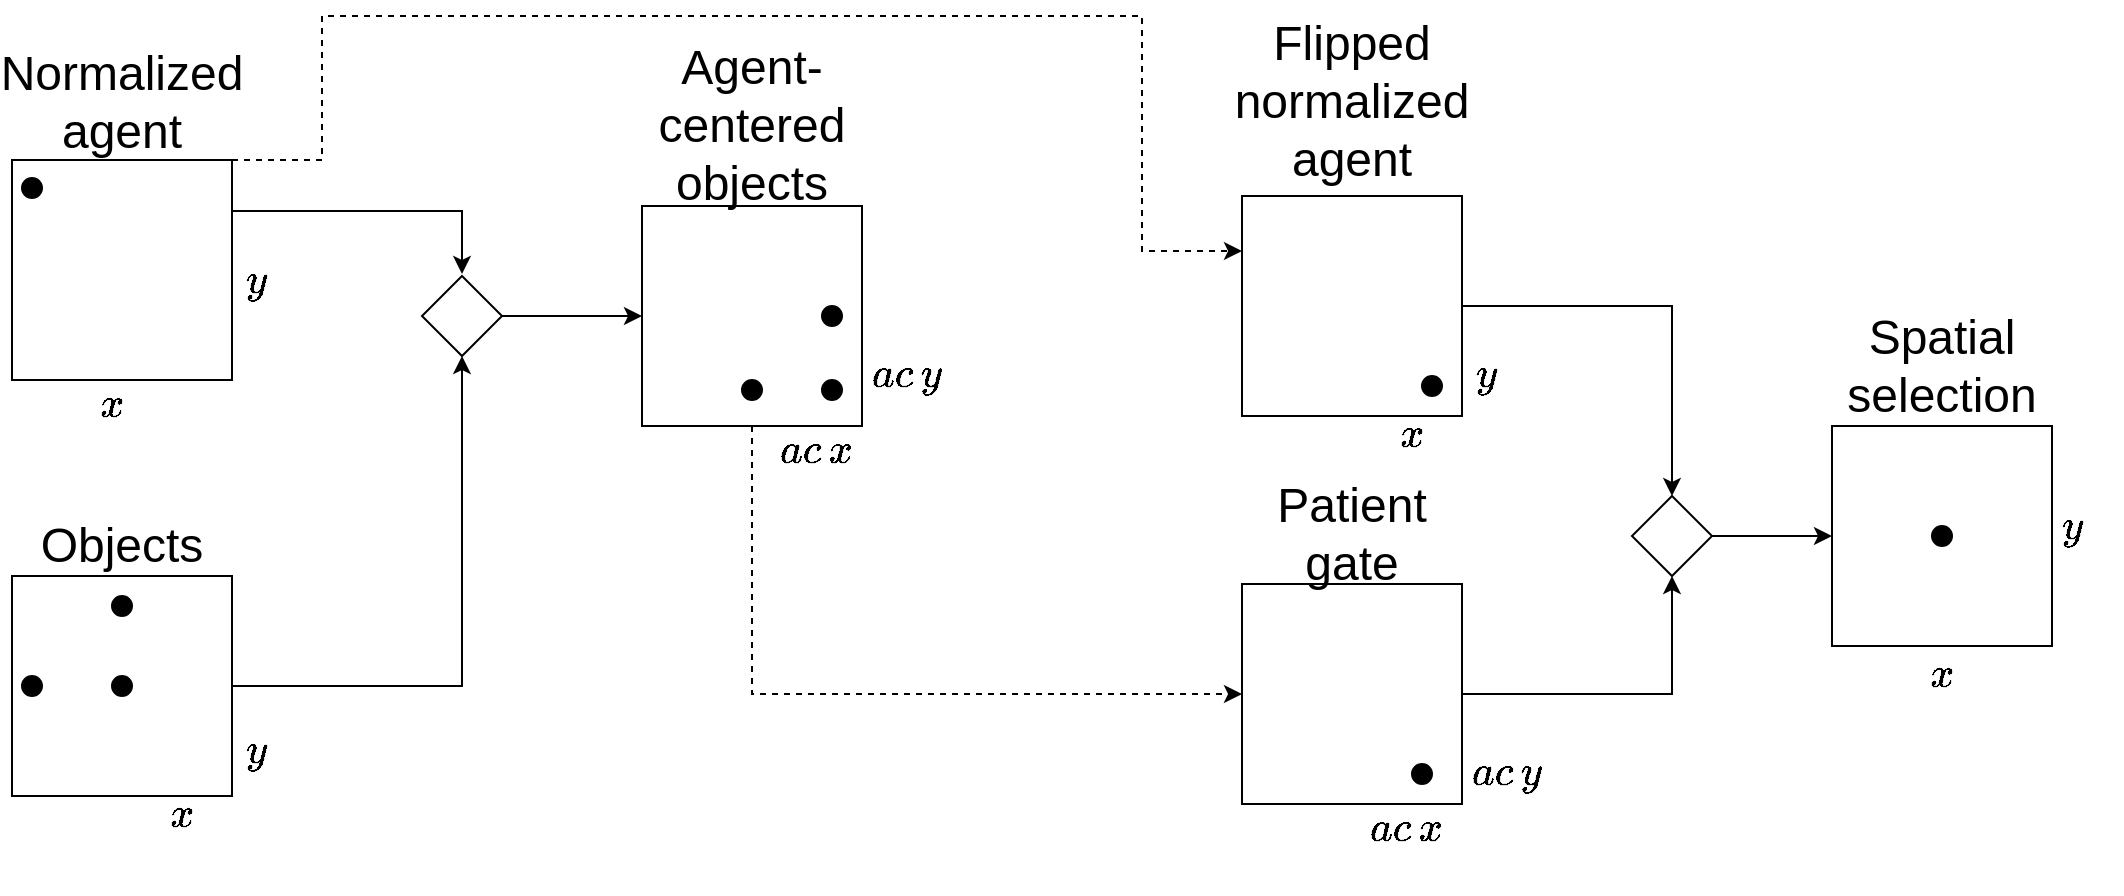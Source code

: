<mxfile version="16.5.3" type="device"><diagram id="SdBRX6kgoredKczrD8UL" name="Page-1"><mxGraphModel dx="1497" dy="804" grid="1" gridSize="10" guides="1" tooltips="1" connect="1" arrows="1" fold="1" page="1" pageScale="1" pageWidth="1169" pageHeight="1654" math="1" shadow="0"><root><mxCell id="0"/><mxCell id="1" parent="0"/><mxCell id="Irz462qPPleDsq51WkTs-5" value="&lt;font style=&quot;font-size: 24px&quot;&gt;Normalized agent&lt;br&gt;&lt;/font&gt;" style="text;html=1;strokeColor=none;fillColor=none;align=center;verticalAlign=middle;whiteSpace=wrap;rounded=0;" vertex="1" parent="1"><mxGeometry x="60" y="38" width="60" height="30" as="geometry"/></mxCell><mxCell id="Irz462qPPleDsq51WkTs-8" value="Objects" style="text;html=1;strokeColor=none;fillColor=none;align=center;verticalAlign=middle;whiteSpace=wrap;rounded=0;fontSize=24;" vertex="1" parent="1"><mxGeometry x="60" y="260" width="60" height="30" as="geometry"/></mxCell><mxCell id="Irz462qPPleDsq51WkTs-19" style="edgeStyle=orthogonalEdgeStyle;rounded=0;orthogonalLoop=1;jettySize=auto;html=1;exitX=1;exitY=0.25;exitDx=0;exitDy=0;entryX=0.5;entryY=0;entryDx=0;entryDy=0;fontSize=24;" edge="1" parent="1"><mxGeometry relative="1" as="geometry"><mxPoint x="145" y="107.5" as="sourcePoint"/><mxPoint x="260" y="139" as="targetPoint"/><Array as="points"><mxPoint x="260" y="107"/></Array></mxGeometry></mxCell><mxCell id="Irz462qPPleDsq51WkTs-74" style="edgeStyle=orthogonalEdgeStyle;rounded=0;orthogonalLoop=1;jettySize=auto;html=1;exitX=1;exitY=0;exitDx=0;exitDy=0;entryX=1;entryY=0.75;entryDx=0;entryDy=0;dashed=1;fontSize=18;" edge="1" parent="1" source="Irz462qPPleDsq51WkTs-9" target="Irz462qPPleDsq51WkTs-12"><mxGeometry relative="1" as="geometry"><Array as="points"><mxPoint x="190" y="82"/><mxPoint x="190" y="10"/><mxPoint x="600" y="10"/><mxPoint x="600" y="127"/></Array></mxGeometry></mxCell><mxCell id="Irz462qPPleDsq51WkTs-9" value="" style="whiteSpace=wrap;html=1;aspect=fixed;fontSize=24;" vertex="1" parent="1"><mxGeometry x="35" y="82" width="110" height="110" as="geometry"/></mxCell><mxCell id="Irz462qPPleDsq51WkTs-20" style="edgeStyle=orthogonalEdgeStyle;rounded=0;orthogonalLoop=1;jettySize=auto;html=1;exitX=1;exitY=0.5;exitDx=0;exitDy=0;entryX=0.5;entryY=1;entryDx=0;entryDy=0;fontSize=24;" edge="1" parent="1" source="Irz462qPPleDsq51WkTs-10" target="Irz462qPPleDsq51WkTs-18"><mxGeometry relative="1" as="geometry"/></mxCell><mxCell id="Irz462qPPleDsq51WkTs-10" value="" style="whiteSpace=wrap;html=1;aspect=fixed;fontSize=24;" vertex="1" parent="1"><mxGeometry x="35" y="290" width="110" height="110" as="geometry"/></mxCell><mxCell id="Irz462qPPleDsq51WkTs-11" value="" style="ellipse;whiteSpace=wrap;html=1;aspect=fixed;fontSize=24;fillColor=#000000;" vertex="1" parent="1"><mxGeometry x="40" y="91" width="10" height="10" as="geometry"/></mxCell><mxCell id="Irz462qPPleDsq51WkTs-15" value="" style="ellipse;whiteSpace=wrap;html=1;aspect=fixed;fontSize=24;fillColor=#000000;" vertex="1" parent="1"><mxGeometry x="85" y="340" width="10" height="10" as="geometry"/></mxCell><mxCell id="Irz462qPPleDsq51WkTs-59" style="edgeStyle=orthogonalEdgeStyle;rounded=0;orthogonalLoop=1;jettySize=auto;html=1;exitX=0.5;exitY=1;exitDx=0;exitDy=0;entryX=0;entryY=0.5;entryDx=0;entryDy=0;fontSize=24;dashed=1;" edge="1" parent="1" source="Irz462qPPleDsq51WkTs-16" target="Irz462qPPleDsq51WkTs-55"><mxGeometry relative="1" as="geometry"/></mxCell><mxCell id="Irz462qPPleDsq51WkTs-16" value="" style="whiteSpace=wrap;html=1;aspect=fixed;fontSize=24;" vertex="1" parent="1"><mxGeometry x="350" y="105" width="110" height="110" as="geometry"/></mxCell><mxCell id="Irz462qPPleDsq51WkTs-17" value="&lt;font style=&quot;font-size: 24px&quot;&gt;Agent-centered objects&lt;br&gt;&lt;/font&gt;" style="text;html=1;strokeColor=none;fillColor=none;align=center;verticalAlign=middle;whiteSpace=wrap;rounded=0;" vertex="1" parent="1"><mxGeometry x="375" y="50" width="60" height="30" as="geometry"/></mxCell><mxCell id="Irz462qPPleDsq51WkTs-21" style="edgeStyle=orthogonalEdgeStyle;rounded=0;orthogonalLoop=1;jettySize=auto;html=1;exitX=1;exitY=0.5;exitDx=0;exitDy=0;entryX=0;entryY=0.5;entryDx=0;entryDy=0;fontSize=24;" edge="1" parent="1" source="Irz462qPPleDsq51WkTs-18" target="Irz462qPPleDsq51WkTs-16"><mxGeometry relative="1" as="geometry"/></mxCell><mxCell id="Irz462qPPleDsq51WkTs-18" value="" style="rhombus;whiteSpace=wrap;html=1;fontSize=24;fillColor=default;" vertex="1" parent="1"><mxGeometry x="240" y="140" width="40" height="40" as="geometry"/></mxCell><mxCell id="Irz462qPPleDsq51WkTs-22" value="" style="ellipse;whiteSpace=wrap;html=1;aspect=fixed;fontSize=24;fillColor=#000000;" vertex="1" parent="1"><mxGeometry x="440" y="155" width="10" height="10" as="geometry"/></mxCell><mxCell id="Irz462qPPleDsq51WkTs-36" value="&lt;font style=&quot;font-size: 24px&quot;&gt;Flipped normalized agent&lt;br&gt;&lt;/font&gt;" style="text;html=1;strokeColor=none;fillColor=none;align=center;verticalAlign=middle;whiteSpace=wrap;rounded=0;" vertex="1" parent="1"><mxGeometry x="675" y="38" width="60" height="30" as="geometry"/></mxCell><mxCell id="Irz462qPPleDsq51WkTs-38" style="edgeStyle=orthogonalEdgeStyle;rounded=0;orthogonalLoop=1;jettySize=auto;html=1;exitX=1;exitY=0.5;exitDx=0;exitDy=0;entryX=0.5;entryY=0;entryDx=0;entryDy=0;fontSize=24;" edge="1" parent="1" source="Irz462qPPleDsq51WkTs-39" target="Irz462qPPleDsq51WkTs-47"><mxGeometry relative="1" as="geometry"/></mxCell><mxCell id="Irz462qPPleDsq51WkTs-39" value="" style="whiteSpace=wrap;html=1;aspect=fixed;fontSize=24;" vertex="1" parent="1"><mxGeometry x="650" y="100" width="110" height="110" as="geometry"/></mxCell><mxCell id="Irz462qPPleDsq51WkTs-40" style="edgeStyle=orthogonalEdgeStyle;rounded=0;orthogonalLoop=1;jettySize=auto;html=1;exitX=1;exitY=0.5;exitDx=0;exitDy=0;entryX=0.5;entryY=1;entryDx=0;entryDy=0;fontSize=24;" edge="1" parent="1" source="Irz462qPPleDsq51WkTs-55" target="Irz462qPPleDsq51WkTs-47"><mxGeometry relative="1" as="geometry"><mxPoint x="760.0" y="385" as="sourcePoint"/></mxGeometry></mxCell><mxCell id="Irz462qPPleDsq51WkTs-42" value="" style="ellipse;whiteSpace=wrap;html=1;aspect=fixed;fontSize=24;fillColor=#000000;" vertex="1" parent="1"><mxGeometry x="715" y="190" width="10" height="10" as="geometry"/></mxCell><mxCell id="Irz462qPPleDsq51WkTs-44" value="" style="whiteSpace=wrap;html=1;aspect=fixed;fontSize=24;" vertex="1" parent="1"><mxGeometry x="945" y="215" width="110" height="110" as="geometry"/></mxCell><mxCell id="Irz462qPPleDsq51WkTs-45" value="&lt;font style=&quot;font-size: 24px&quot;&gt;Spatial selection&lt;br&gt;&lt;/font&gt;" style="text;html=1;strokeColor=none;fillColor=none;align=center;verticalAlign=middle;whiteSpace=wrap;rounded=0;" vertex="1" parent="1"><mxGeometry x="970" y="170" width="60" height="30" as="geometry"/></mxCell><mxCell id="Irz462qPPleDsq51WkTs-46" style="edgeStyle=orthogonalEdgeStyle;rounded=0;orthogonalLoop=1;jettySize=auto;html=1;exitX=1;exitY=0.5;exitDx=0;exitDy=0;entryX=0;entryY=0.5;entryDx=0;entryDy=0;fontSize=24;" edge="1" parent="1" source="Irz462qPPleDsq51WkTs-47" target="Irz462qPPleDsq51WkTs-44"><mxGeometry relative="1" as="geometry"/></mxCell><mxCell id="Irz462qPPleDsq51WkTs-47" value="" style="rhombus;whiteSpace=wrap;html=1;fontSize=24;fillColor=default;" vertex="1" parent="1"><mxGeometry x="845" y="250" width="40" height="40" as="geometry"/></mxCell><mxCell id="Irz462qPPleDsq51WkTs-48" value="" style="ellipse;whiteSpace=wrap;html=1;aspect=fixed;fontSize=24;fillColor=#000000;" vertex="1" parent="1"><mxGeometry x="995" y="265" width="10" height="10" as="geometry"/></mxCell><mxCell id="Irz462qPPleDsq51WkTs-14" value="" style="group;rotation=-180;" vertex="1" connectable="0" parent="1"><mxGeometry x="650" y="100" width="110" height="110" as="geometry"/></mxCell><mxCell id="Irz462qPPleDsq51WkTs-12" value="" style="whiteSpace=wrap;html=1;aspect=fixed;fontSize=24;rotation=-180;" vertex="1" parent="Irz462qPPleDsq51WkTs-14"><mxGeometry width="110" height="110" as="geometry"/></mxCell><mxCell id="Irz462qPPleDsq51WkTs-13" value="" style="ellipse;whiteSpace=wrap;html=1;aspect=fixed;fontSize=24;fillColor=#000000;rotation=-180;" vertex="1" parent="Irz462qPPleDsq51WkTs-14"><mxGeometry x="90" y="90" width="10" height="10" as="geometry"/></mxCell><mxCell id="Irz462qPPleDsq51WkTs-51" value="" style="ellipse;whiteSpace=wrap;html=1;aspect=fixed;fontSize=24;fillColor=#000000;" vertex="1" parent="1"><mxGeometry x="40" y="340" width="10" height="10" as="geometry"/></mxCell><mxCell id="Irz462qPPleDsq51WkTs-52" value="" style="ellipse;whiteSpace=wrap;html=1;aspect=fixed;fontSize=24;fillColor=#000000;" vertex="1" parent="1"><mxGeometry x="85" y="300" width="10" height="10" as="geometry"/></mxCell><mxCell id="Irz462qPPleDsq51WkTs-53" value="" style="ellipse;whiteSpace=wrap;html=1;aspect=fixed;fontSize=24;fillColor=#000000;" vertex="1" parent="1"><mxGeometry x="440" y="192" width="10" height="10" as="geometry"/></mxCell><mxCell id="Irz462qPPleDsq51WkTs-54" value="" style="ellipse;whiteSpace=wrap;html=1;aspect=fixed;fontSize=24;fillColor=#000000;" vertex="1" parent="1"><mxGeometry x="400" y="192" width="10" height="10" as="geometry"/></mxCell><mxCell id="Irz462qPPleDsq51WkTs-55" value="" style="whiteSpace=wrap;html=1;aspect=fixed;fontSize=24;" vertex="1" parent="1"><mxGeometry x="650" y="294" width="110" height="110" as="geometry"/></mxCell><mxCell id="Irz462qPPleDsq51WkTs-56" value="&lt;font style=&quot;font-size: 24px&quot;&gt;Patient gate&lt;br&gt;&lt;/font&gt;" style="text;html=1;strokeColor=none;fillColor=none;align=center;verticalAlign=middle;whiteSpace=wrap;rounded=0;" vertex="1" parent="1"><mxGeometry x="675" y="254" width="60" height="30" as="geometry"/></mxCell><mxCell id="Irz462qPPleDsq51WkTs-58" value="" style="ellipse;whiteSpace=wrap;html=1;aspect=fixed;fontSize=24;fillColor=#000000;" vertex="1" parent="1"><mxGeometry x="735" y="384" width="10" height="10" as="geometry"/></mxCell><mxCell id="Irz462qPPleDsq51WkTs-61" value="$$x$$" style="text;html=1;strokeColor=none;fillColor=none;align=center;verticalAlign=middle;whiteSpace=wrap;rounded=0;fontSize=18;" vertex="1" parent="1"><mxGeometry x="75" y="195" width="20" height="20" as="geometry"/></mxCell><mxCell id="Irz462qPPleDsq51WkTs-62" value="$$y$$" style="text;html=1;strokeColor=none;fillColor=none;align=center;verticalAlign=middle;whiteSpace=wrap;rounded=0;fontSize=18;" vertex="1" parent="1"><mxGeometry x="145" y="130" width="25" height="25" as="geometry"/></mxCell><mxCell id="Irz462qPPleDsq51WkTs-63" value="$$x$$" style="text;html=1;strokeColor=none;fillColor=none;align=center;verticalAlign=middle;whiteSpace=wrap;rounded=0;fontSize=18;" vertex="1" parent="1"><mxGeometry x="110" y="400" width="20" height="20" as="geometry"/></mxCell><mxCell id="Irz462qPPleDsq51WkTs-64" value="$$y$$" style="text;html=1;strokeColor=none;fillColor=none;align=center;verticalAlign=middle;whiteSpace=wrap;rounded=0;fontSize=18;" vertex="1" parent="1"><mxGeometry x="145" y="365" width="25" height="25" as="geometry"/></mxCell><mxCell id="Irz462qPPleDsq51WkTs-65" value="$$y$$" style="text;html=1;strokeColor=none;fillColor=none;align=center;verticalAlign=middle;whiteSpace=wrap;rounded=0;fontSize=18;" vertex="1" parent="1"><mxGeometry x="1053" y="253.5" width="25" height="25" as="geometry"/></mxCell><mxCell id="Irz462qPPleDsq51WkTs-66" value="$$x$$" style="text;html=1;strokeColor=none;fillColor=none;align=center;verticalAlign=middle;whiteSpace=wrap;rounded=0;fontSize=18;" vertex="1" parent="1"><mxGeometry x="990" y="330" width="20" height="20" as="geometry"/></mxCell><mxCell id="Irz462qPPleDsq51WkTs-67" value="$$ac \, y$$" style="text;html=1;strokeColor=none;fillColor=none;align=center;verticalAlign=middle;whiteSpace=wrap;rounded=0;fontSize=18;" vertex="1" parent="1"><mxGeometry x="470" y="177" width="25" height="25" as="geometry"/></mxCell><mxCell id="Irz462qPPleDsq51WkTs-68" value="$$ac \, x$$" style="text;html=1;strokeColor=none;fillColor=none;align=center;verticalAlign=middle;whiteSpace=wrap;rounded=0;fontSize=18;" vertex="1" parent="1"><mxGeometry x="425" y="215" width="25" height="25" as="geometry"/></mxCell><mxCell id="Irz462qPPleDsq51WkTs-69" value="$$ac \, x$$" style="text;html=1;strokeColor=none;fillColor=none;align=center;verticalAlign=middle;whiteSpace=wrap;rounded=0;fontSize=18;" vertex="1" parent="1"><mxGeometry x="720" y="404" width="25" height="25" as="geometry"/></mxCell><mxCell id="Irz462qPPleDsq51WkTs-70" value="$$ac \, y$$" style="text;html=1;strokeColor=none;fillColor=none;align=center;verticalAlign=middle;whiteSpace=wrap;rounded=0;fontSize=18;" vertex="1" parent="1"><mxGeometry x="770" y="376.5" width="25" height="25" as="geometry"/></mxCell><mxCell id="Irz462qPPleDsq51WkTs-71" value="$$x$$" style="text;html=1;strokeColor=none;fillColor=none;align=center;verticalAlign=middle;whiteSpace=wrap;rounded=0;fontSize=18;" vertex="1" parent="1"><mxGeometry x="725" y="210" width="20" height="20" as="geometry"/></mxCell><mxCell id="Irz462qPPleDsq51WkTs-72" value="$$y$$" style="text;html=1;strokeColor=none;fillColor=none;align=center;verticalAlign=middle;whiteSpace=wrap;rounded=0;fontSize=18;" vertex="1" parent="1"><mxGeometry x="760" y="177" width="25" height="25" as="geometry"/></mxCell></root></mxGraphModel></diagram></mxfile>
